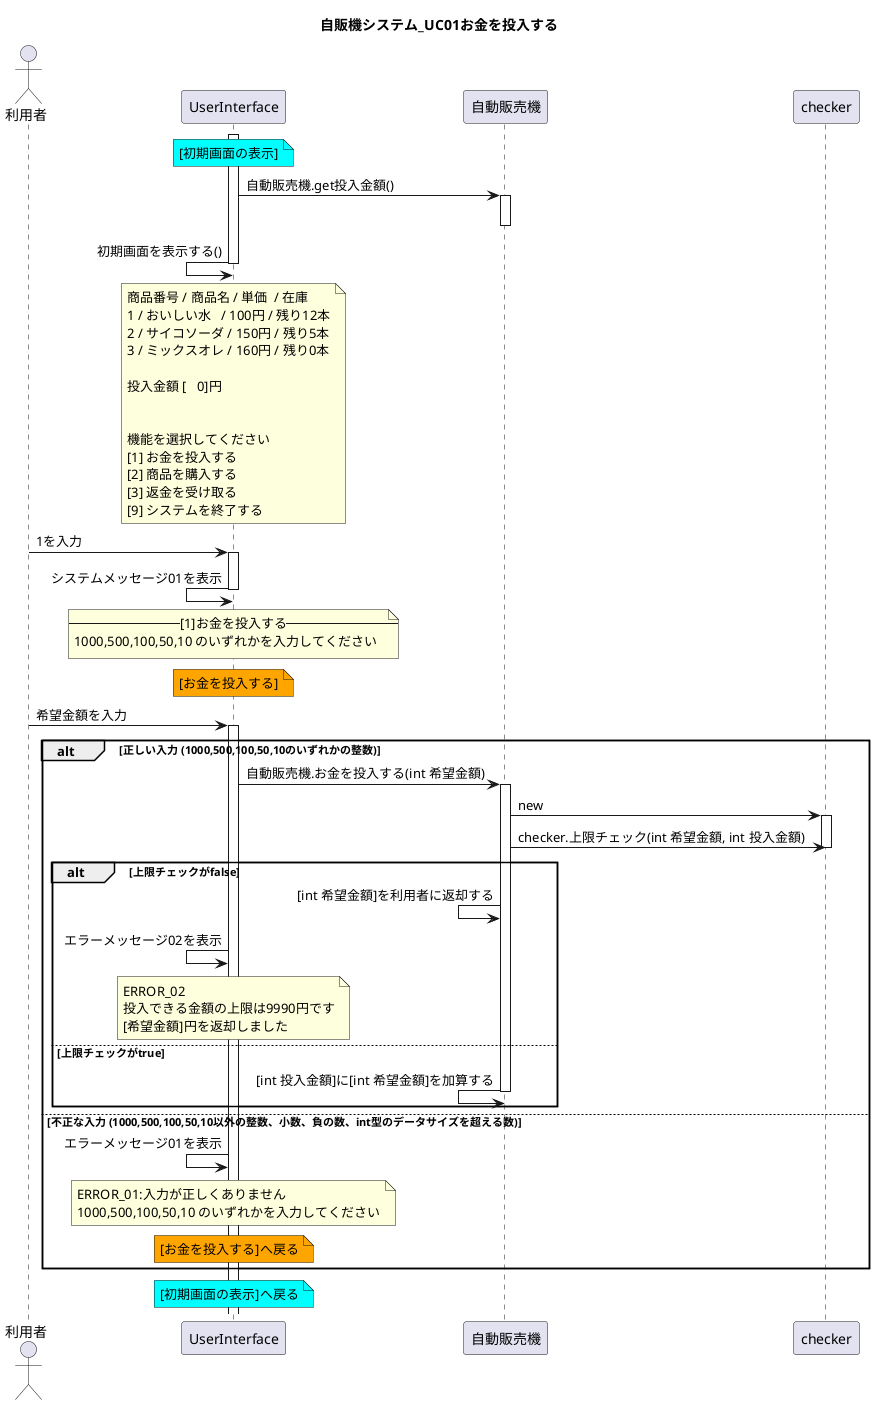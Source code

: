 @startuml
title 自販機システム_UC01お金を投入する

actor 利用者

activate UserInterface

note over UserInterface #Cyan
[初期画面の表示]
end note
UserInterface -> 自動販売機 : 自動販売機.get投入金額()
activate 自動販売機
deactivate 自動販売機
UserInterface <- UserInterface : 初期画面を表示する()
    note over UserInterface
    商品番号 / 商品名 / 単価  / 在庫
    1 / おいしい水   / 100円 / 残り12本
    2 / サイコソーダ / 150円 / 残り5本
    3 / ミックスオレ / 160円 / 残り0本

    投入金額 [   0]円


    機能を選択してください
    [1] お金を投入する
    [2] 商品を購入する
    [3] 返金を受け取る
    [9] システムを終了する
    end note
deactivate UserInterface


利用者 -> UserInterface : 1を入力
activate UserInterface


UserInterface <- UserInterface : システムメッセージ01を表示
    note over UserInterface
    --[1]お金を投入する--
    1000,500,100,50,10 のいずれかを入力してください
    end note
deactivate UserInterface


note over UserInterface #Orange
[お金を投入する]
end note
利用者 -> UserInterface : 希望金額を入力
'不正な入力はUIの段階で弾いておくべきではないか? 現実の自販機も異物は突っ込めない
'自分で定めた条件や、sc.nextInt()の例外を拾う
activate UserInterface

alt 正しい入力 (1000,500,100,50,10のいずれかの整数)

UserInterface -> 自動販売機 : 自動販売機.お金を投入する(int 希望金額)
activate 自動販売機
自動販売機 -> checker : new
activate checker

自動販売機 -> checker : checker.上限チェック(int 希望金額, int 投入金額)
deactivate checker

alt 上限チェックがfalse
自動販売機 <- 自動販売機 : [int 希望金額]を利用者に返却する
UserInterface <- UserInterface : エラーメッセージ02を表示

    note over UserInterface
    ERROR_02
    投入できる金額の上限は9990円です
    [希望金額]円を返却しました
    end note

else 上限チェックがtrue
自動販売機 <- 自動販売機 : [int 投入金額]に[int 希望金額]を加算する
deactivate 自動販売機
end



else 不正な入力 (1000,500,100,50,10以外の整数、小数、負の数、int型のデータサイズを超える数)
UserInterface <- UserInterface : エラーメッセージ01を表示
    note over UserInterface
    ERROR_01:入力が正しくありません
    1000,500,100,50,10 のいずれかを入力してください
    end note

    note over UserInterface #Orange
    [お金を投入する]へ戻る
    end note
end

note over UserInterface #Cyan
[初期画面の表示]へ戻る
end note

@enduml
